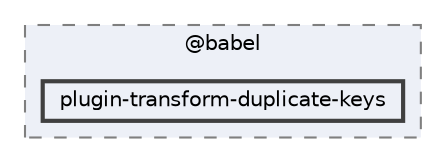 digraph "pkiclassroomrescheduler/src/main/frontend/node_modules/@babel/plugin-transform-duplicate-keys"
{
 // LATEX_PDF_SIZE
  bgcolor="transparent";
  edge [fontname=Helvetica,fontsize=10,labelfontname=Helvetica,labelfontsize=10];
  node [fontname=Helvetica,fontsize=10,shape=box,height=0.2,width=0.4];
  compound=true
  subgraph clusterdir_bc8070c8b402176472541bb6f0cba6df {
    graph [ bgcolor="#edf0f7", pencolor="grey50", label="@babel", fontname=Helvetica,fontsize=10 style="filled,dashed", URL="dir_bc8070c8b402176472541bb6f0cba6df.html",tooltip=""]
  dir_74d9754e7349f28bfcf1019dd9d549b4 [label="plugin-transform-duplicate-keys", fillcolor="#edf0f7", color="grey25", style="filled,bold", URL="dir_74d9754e7349f28bfcf1019dd9d549b4.html",tooltip=""];
  }
}

